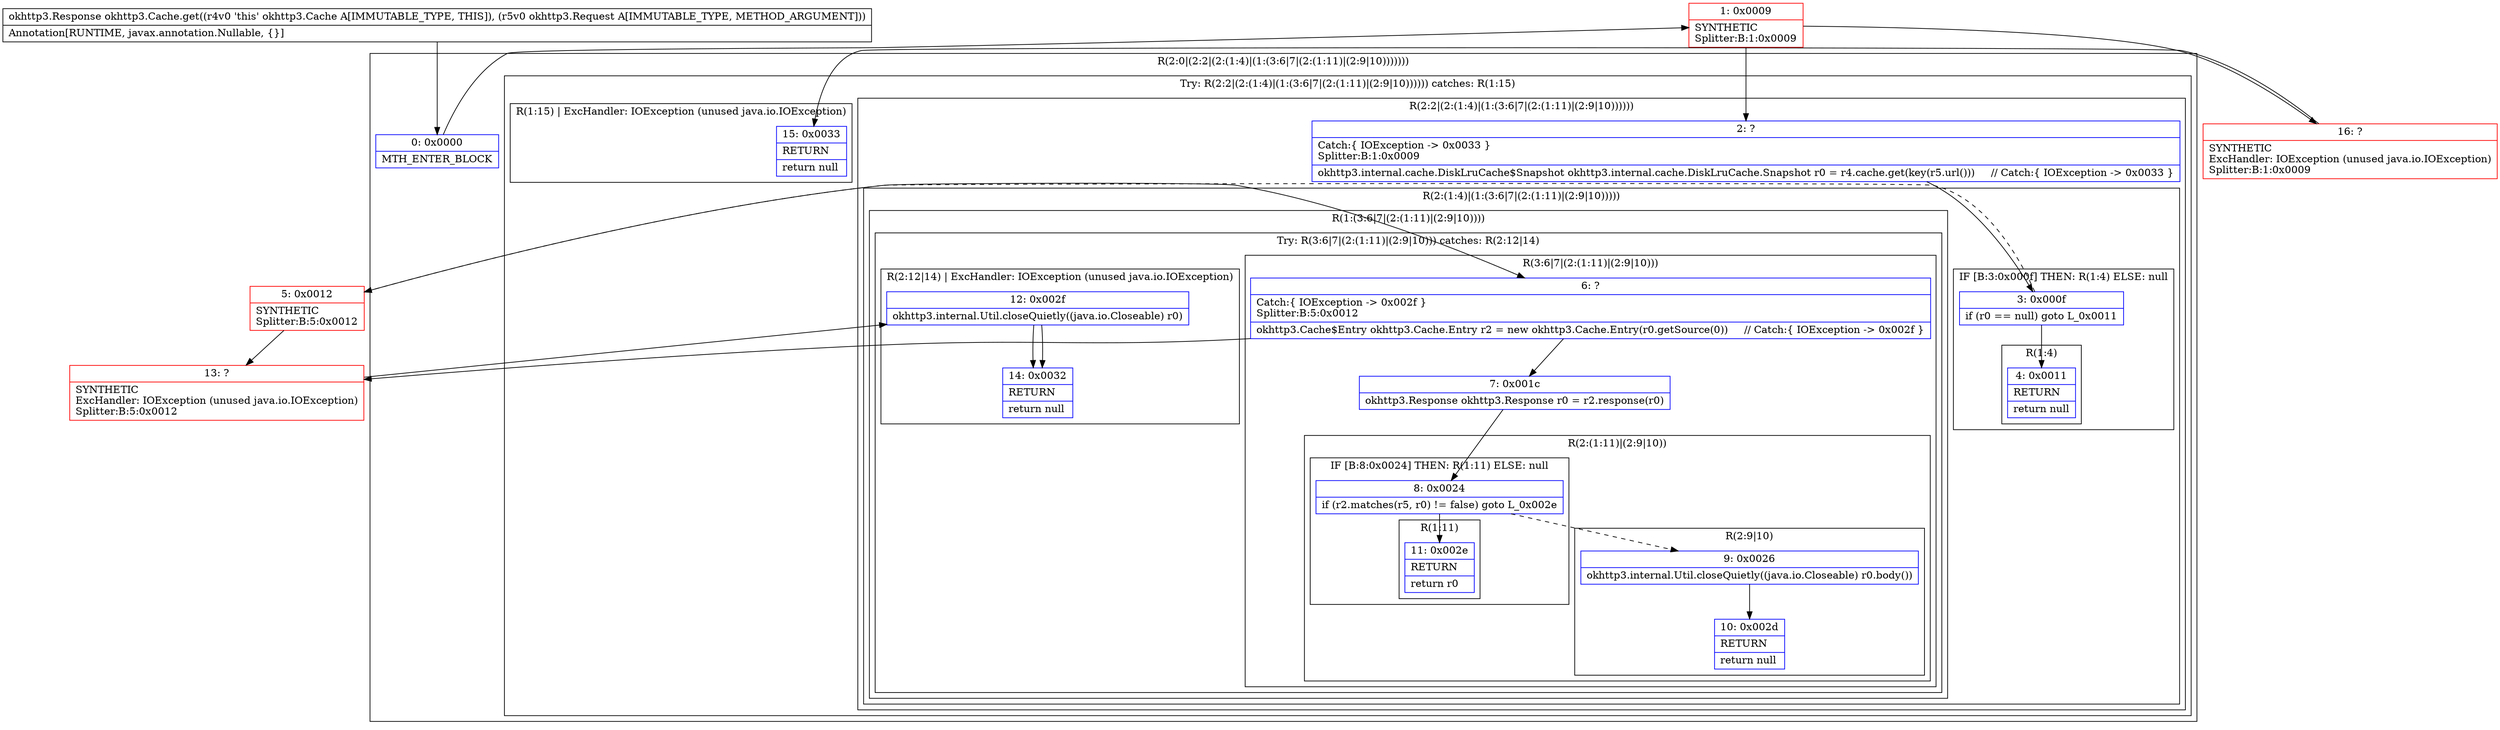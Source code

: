 digraph "CFG forokhttp3.Cache.get(Lokhttp3\/Request;)Lokhttp3\/Response;" {
subgraph cluster_Region_1658863932 {
label = "R(2:0|(2:2|(2:(1:4)|(1:(3:6|7|(2:(1:11)|(2:9|10)))))))";
node [shape=record,color=blue];
Node_0 [shape=record,label="{0\:\ 0x0000|MTH_ENTER_BLOCK\l}"];
subgraph cluster_TryCatchRegion_500998798 {
label = "Try: R(2:2|(2:(1:4)|(1:(3:6|7|(2:(1:11)|(2:9|10)))))) catches: R(1:15)";
node [shape=record,color=blue];
subgraph cluster_Region_2085839112 {
label = "R(2:2|(2:(1:4)|(1:(3:6|7|(2:(1:11)|(2:9|10))))))";
node [shape=record,color=blue];
Node_2 [shape=record,label="{2\:\ ?|Catch:\{ IOException \-\> 0x0033 \}\lSplitter:B:1:0x0009\l|okhttp3.internal.cache.DiskLruCache$Snapshot okhttp3.internal.cache.DiskLruCache.Snapshot r0 = r4.cache.get(key(r5.url()))     \/\/ Catch:\{ IOException \-\> 0x0033 \}\l}"];
subgraph cluster_Region_166824355 {
label = "R(2:(1:4)|(1:(3:6|7|(2:(1:11)|(2:9|10)))))";
node [shape=record,color=blue];
subgraph cluster_IfRegion_2081266264 {
label = "IF [B:3:0x000f] THEN: R(1:4) ELSE: null";
node [shape=record,color=blue];
Node_3 [shape=record,label="{3\:\ 0x000f|if (r0 == null) goto L_0x0011\l}"];
subgraph cluster_Region_264073833 {
label = "R(1:4)";
node [shape=record,color=blue];
Node_4 [shape=record,label="{4\:\ 0x0011|RETURN\l|return null\l}"];
}
}
subgraph cluster_Region_1865689859 {
label = "R(1:(3:6|7|(2:(1:11)|(2:9|10))))";
node [shape=record,color=blue];
subgraph cluster_TryCatchRegion_394538169 {
label = "Try: R(3:6|7|(2:(1:11)|(2:9|10))) catches: R(2:12|14)";
node [shape=record,color=blue];
subgraph cluster_Region_508185468 {
label = "R(3:6|7|(2:(1:11)|(2:9|10)))";
node [shape=record,color=blue];
Node_6 [shape=record,label="{6\:\ ?|Catch:\{ IOException \-\> 0x002f \}\lSplitter:B:5:0x0012\l|okhttp3.Cache$Entry okhttp3.Cache.Entry r2 = new okhttp3.Cache.Entry(r0.getSource(0))     \/\/ Catch:\{ IOException \-\> 0x002f \}\l}"];
Node_7 [shape=record,label="{7\:\ 0x001c|okhttp3.Response okhttp3.Response r0 = r2.response(r0)\l}"];
subgraph cluster_Region_314381179 {
label = "R(2:(1:11)|(2:9|10))";
node [shape=record,color=blue];
subgraph cluster_IfRegion_879709115 {
label = "IF [B:8:0x0024] THEN: R(1:11) ELSE: null";
node [shape=record,color=blue];
Node_8 [shape=record,label="{8\:\ 0x0024|if (r2.matches(r5, r0) != false) goto L_0x002e\l}"];
subgraph cluster_Region_614516788 {
label = "R(1:11)";
node [shape=record,color=blue];
Node_11 [shape=record,label="{11\:\ 0x002e|RETURN\l|return r0\l}"];
}
}
subgraph cluster_Region_1761441399 {
label = "R(2:9|10)";
node [shape=record,color=blue];
Node_9 [shape=record,label="{9\:\ 0x0026|okhttp3.internal.Util.closeQuietly((java.io.Closeable) r0.body())\l}"];
Node_10 [shape=record,label="{10\:\ 0x002d|RETURN\l|return null\l}"];
}
}
}
subgraph cluster_Region_1397963768 {
label = "R(2:12|14) | ExcHandler: IOException (unused java.io.IOException)\l";
node [shape=record,color=blue];
Node_12 [shape=record,label="{12\:\ 0x002f|okhttp3.internal.Util.closeQuietly((java.io.Closeable) r0)\l}"];
Node_14 [shape=record,label="{14\:\ 0x0032|RETURN\l|return null\l}"];
}
}
}
}
}
subgraph cluster_Region_1995900287 {
label = "R(1:15) | ExcHandler: IOException (unused java.io.IOException)\l";
node [shape=record,color=blue];
Node_15 [shape=record,label="{15\:\ 0x0033|RETURN\l|return null\l}"];
}
}
}
subgraph cluster_Region_1995900287 {
label = "R(1:15) | ExcHandler: IOException (unused java.io.IOException)\l";
node [shape=record,color=blue];
Node_15 [shape=record,label="{15\:\ 0x0033|RETURN\l|return null\l}"];
}
subgraph cluster_Region_1397963768 {
label = "R(2:12|14) | ExcHandler: IOException (unused java.io.IOException)\l";
node [shape=record,color=blue];
Node_12 [shape=record,label="{12\:\ 0x002f|okhttp3.internal.Util.closeQuietly((java.io.Closeable) r0)\l}"];
Node_14 [shape=record,label="{14\:\ 0x0032|RETURN\l|return null\l}"];
}
Node_1 [shape=record,color=red,label="{1\:\ 0x0009|SYNTHETIC\lSplitter:B:1:0x0009\l}"];
Node_5 [shape=record,color=red,label="{5\:\ 0x0012|SYNTHETIC\lSplitter:B:5:0x0012\l}"];
Node_13 [shape=record,color=red,label="{13\:\ ?|SYNTHETIC\lExcHandler: IOException (unused java.io.IOException)\lSplitter:B:5:0x0012\l}"];
Node_16 [shape=record,color=red,label="{16\:\ ?|SYNTHETIC\lExcHandler: IOException (unused java.io.IOException)\lSplitter:B:1:0x0009\l}"];
MethodNode[shape=record,label="{okhttp3.Response okhttp3.Cache.get((r4v0 'this' okhttp3.Cache A[IMMUTABLE_TYPE, THIS]), (r5v0 okhttp3.Request A[IMMUTABLE_TYPE, METHOD_ARGUMENT]))  | Annotation[RUNTIME, javax.annotation.Nullable, \{\}]\l}"];
MethodNode -> Node_0;
Node_0 -> Node_1;
Node_2 -> Node_3;
Node_3 -> Node_4;
Node_3 -> Node_5[style=dashed];
Node_6 -> Node_7;
Node_6 -> Node_13;
Node_7 -> Node_8;
Node_8 -> Node_9[style=dashed];
Node_8 -> Node_11;
Node_9 -> Node_10;
Node_12 -> Node_14;
Node_12 -> Node_14;
Node_1 -> Node_2;
Node_1 -> Node_16;
Node_5 -> Node_6;
Node_5 -> Node_13;
Node_13 -> Node_12;
Node_16 -> Node_15;
}

